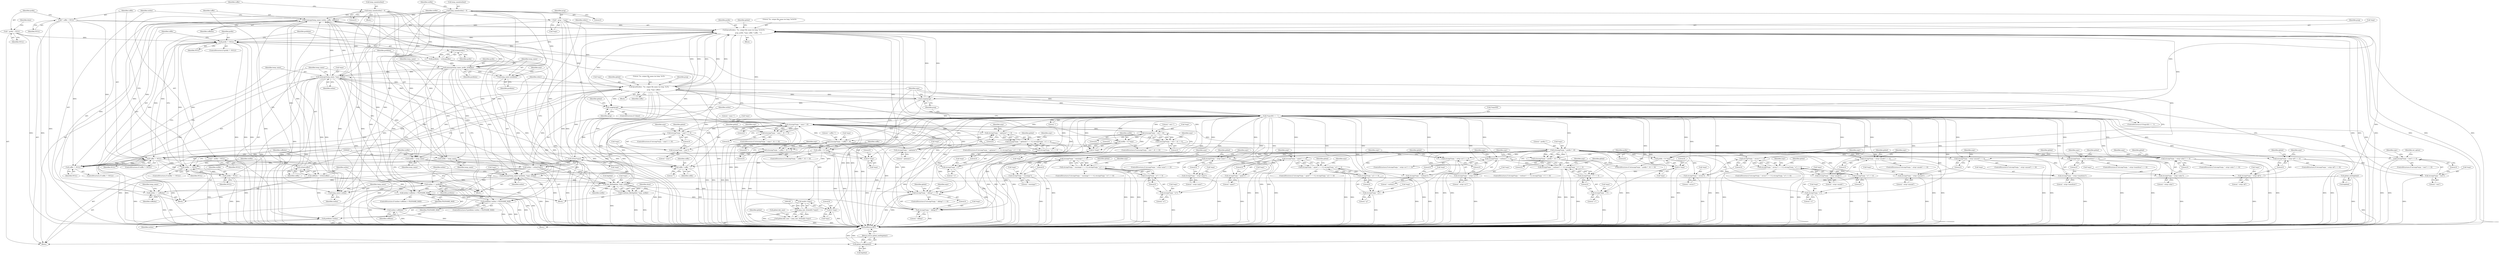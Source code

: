 digraph "0_Android_9d4853418ab2f754c2b63e091c29c5529b8b86ca_167@API" {
"1000602" [label="(Call,memcpy(temp_name+outlen, suffix, suffixlen))"];
"1000562" [label="(Call,memcpy(temp_name, *argv, outlen))"];
"1000567" [label="(Call,temp_name[outlen] = 0)"];
"1000611" [label="(Call,temp_name[outlen] = 0)"];
"1000540" [label="(Call,memcpy(temp_name, prefix, prefixlen))"];
"1000514" [label="(Call,strlen(prefix))"];
"1000507" [label="(Call,prefix != NULL)"];
"1000124" [label="(Call,*  prefix = NULL)"];
"1000286" [label="(Call,prefix = 9+*argv)"];
"1000485" [label="(Call,(*argv)[0] == '-')"];
"1000280" [label="(Call,strncmp(*argv, \"--prefix=\", 9))"];
"1000265" [label="(Call,strncmp(*argv, \"--suffix=\", 9))"];
"1000250" [label="(Call,strncmp(*argv, \"--out=\", 6))"];
"1000173" [label="(Call,strncmp(*argv, \"--max=\", 6))"];
"1000523" [label="(Call,fprintf(stderr, \"%s: output file name too long: %s%s%s\n\",\n                     prog, prefix, *argv, suffix ? suffix : \"\"))"];
"1000589" [label="(Call,fprintf(stderr, \"%s: output file name too long: %s%s\n\",\n                     prog, *argv, suffix))"];
"1000111" [label="(Call,*  prog = *argv)"];
"1000491" [label="(Call,usage(prog))"];
"1000498" [label="(Call,strlen(*argv))"];
"1000544" [label="(Call,memcpy(temp_name+prefixlen, *argv, outlen))"];
"1000496" [label="(Call,outlen = strlen(*argv))"];
"1000580" [label="(Call,strlen(suffix))"];
"1000573" [label="(Call,suffix != NULL)"];
"1000559" [label="(Call,suffix != NULL)"];
"1000120" [label="(Call,*  suffix = NULL)"];
"1000271" [label="(Call,suffix = 9+*argv)"];
"1000602" [label="(Call,memcpy(temp_name+outlen, suffix, suffixlen))"];
"1000551" [label="(Call,outlen += prefixlen)"];
"1000578" [label="(Call,suffixlen = strlen(suffix))"];
"1000621" [label="(Call,one_file(&global, *argv, outfile))"];
"1000132" [label="(Call,global_init(&global))"];
"1000616" [label="(Call,outfile = temp_name)"];
"1000502" [label="(Call,outfile == NULL)"];
"1000116" [label="(Call,*  outfile = NULL)"];
"1000629" [label="(Call,outfile = NULL)"];
"1000554" [label="(Call,outfile = temp_name)"];
"1000256" [label="(Call,outfile = 6+*argv)"];
"1000512" [label="(Call,prefixlen = strlen(prefix))"];
"1000144" [label="(Call,strcmp(*argv, \"--debug\") == 0)"];
"1000145" [label="(Call,strcmp(*argv, \"--debug\"))"];
"1000172" [label="(Call,strncmp(*argv, \"--max=\", 6) == 0)"];
"1000186" [label="(Call,atol(6+*argv))"];
"1000184" [label="(Call,(png_uint_32)atol(6+*argv))"];
"1000180" [label="(Call,global.idat_max = (png_uint_32)atol(6+*argv))"];
"1000187" [label="(Call,6+*argv)"];
"1000204" [label="(Call,strcmp(*argv, \"--max\") == 0)"];
"1000205" [label="(Call,strcmp(*argv, \"--max\"))"];
"1000230" [label="(Call,strcmp(*argv, \"--optimize\") == 0)"];
"1000229" [label="(Call,strcmp(*argv, \"--optimize\") == 0 || strcmp(*argv, \"-o\") == 0)"];
"1000231" [label="(Call,strcmp(*argv, \"--optimize\"))"];
"1000236" [label="(Call,strcmp(*argv, \"-o\") == 0)"];
"1000237" [label="(Call,strcmp(*argv, \"-o\"))"];
"1000249" [label="(Call,strncmp(*argv, \"--out=\", 6) == 0)"];
"1000517" [label="(Call,prefixlen+outlen > FILENAME_MAX)"];
"1000583" [label="(Call,outlen+suffixlen > FILENAME_MAX)"];
"1000518" [label="(Call,prefixlen+outlen)"];
"1000584" [label="(Call,outlen+suffixlen)"];
"1000530" [label="(Call,suffix ? suffix : \"\")"];
"1000635" [label="(Call,usage(prog))"];
"1000608" [label="(Call,outlen += suffixlen)"];
"1000603" [label="(Call,temp_name+outlen)"];
"1000619" [label="(Call,(void)one_file(&global, *argv, outfile))"];
"1000638" [label="(Call,global_end(&global))"];
"1000637" [label="(Return,return global_end(&global);)"];
"1000545" [label="(Call,temp_name+prefixlen)"];
"1000258" [label="(Call,6+*argv)"];
"1000264" [label="(Call,strncmp(*argv, \"--suffix=\", 9) == 0)"];
"1000273" [label="(Call,9+*argv)"];
"1000279" [label="(Call,strncmp(*argv, \"--prefix=\", 9) == 0)"];
"1000288" [label="(Call,9+*argv)"];
"1000294" [label="(Call,strcmp(*argv, \"--strip=none\") == 0)"];
"1000295" [label="(Call,strcmp(*argv, \"--strip=none\"))"];
"1000307" [label="(Call,strcmp(*argv, \"--strip=crc\") == 0)"];
"1000308" [label="(Call,strcmp(*argv, \"--strip=crc\"))"];
"1000320" [label="(Call,strcmp(*argv, \"--strip=unsafe\") == 0)"];
"1000321" [label="(Call,strcmp(*argv, \"--strip=unsafe\"))"];
"1000333" [label="(Call,strcmp(*argv, \"--strip=unused\") == 0)"];
"1000334" [label="(Call,strcmp(*argv, \"--strip=unused\"))"];
"1000346" [label="(Call,strcmp(*argv, \"--strip=transform\") == 0)"];
"1000347" [label="(Call,strcmp(*argv, \"--strip=transform\"))"];
"1000359" [label="(Call,strcmp(*argv, \"--strip=color\") == 0)"];
"1000360" [label="(Call,strcmp(*argv, \"--strip=color\"))"];
"1000372" [label="(Call,strcmp(*argv, \"--strip=all\") == 0)"];
"1000373" [label="(Call,strcmp(*argv, \"--strip=all\"))"];
"1000386" [label="(Call,strcmp(*argv, \"--errors\") == 0)"];
"1000385" [label="(Call,strcmp(*argv, \"--errors\") == 0 || strcmp(*argv, \"-e\") == 0)"];
"1000387" [label="(Call,strcmp(*argv, \"--errors\"))"];
"1000392" [label="(Call,strcmp(*argv, \"-e\") == 0)"];
"1000393" [label="(Call,strcmp(*argv, \"-e\"))"];
"1000406" [label="(Call,strcmp(*argv, \"--warnings\") == 0)"];
"1000405" [label="(Call,strcmp(*argv, \"--warnings\") == 0 || strcmp(*argv, \"-w\") == 0)"];
"1000407" [label="(Call,strcmp(*argv, \"--warnings\"))"];
"1000412" [label="(Call,strcmp(*argv, \"-w\") == 0)"];
"1000413" [label="(Call,strcmp(*argv, \"-w\"))"];
"1000426" [label="(Call,strcmp(*argv, \"--quiet\") == 0)"];
"1000425" [label="(Call,strcmp(*argv, \"--quiet\") == 0 || strcmp(*argv, \"-q\") == 0)"];
"1000427" [label="(Call,strcmp(*argv, \"--quiet\"))"];
"1000432" [label="(Call,strcmp(*argv, \"-q\") == 0)"];
"1000433" [label="(Call,strcmp(*argv, \"-q\"))"];
"1000457" [label="(Call,strcmp(*argv, \"--verbose\") == 0)"];
"1000456" [label="(Call,strcmp(*argv, \"--verbose\") == 0 || strcmp(*argv, \"-v\") == 0)"];
"1000458" [label="(Call,strcmp(*argv, \"--verbose\"))"];
"1000463" [label="(Call,strcmp(*argv, \"-v\") == 0)"];
"1000464" [label="(Call,strcmp(*argv, \"-v\"))"];
"1000475" [label="(Call,strcmp(*argv, \"--test\") == 0)"];
"1000476" [label="(Call,strcmp(*argv, \"--test\"))"];
"1000432" [label="(Call,strcmp(*argv, \"-q\") == 0)"];
"1000120" [label="(Call,*  suffix = NULL)"];
"1000433" [label="(Call,strcmp(*argv, \"-q\"))"];
"1000307" [label="(Call,strcmp(*argv, \"--strip=crc\") == 0)"];
"1000171" [label="(ControlStructure,if (strncmp(*argv, \"--max=\", 6) == 0))"];
"1000588" [label="(Block,)"];
"1000638" [label="(Call,global_end(&global))"];
"1000387" [label="(Call,strcmp(*argv, \"--errors\"))"];
"1000550" [label="(Identifier,outlen)"];
"1000254" [label="(Literal,6)"];
"1000541" [label="(Identifier,temp_name)"];
"1000272" [label="(Identifier,suffix)"];
"1000507" [label="(Call,prefix != NULL)"];
"1000377" [label="(Literal,0)"];
"1000260" [label="(Call,*argv)"];
"1000297" [label="(Identifier,argv)"];
"1000477" [label="(Call,*argv)"];
"1000267" [label="(Identifier,argv)"];
"1000636" [label="(Identifier,prog)"];
"1000354" [label="(Identifier,global)"];
"1000545" [label="(Call,temp_name+prefixlen)"];
"1000475" [label="(Call,strcmp(*argv, \"--test\") == 0)"];
"1000203" [label="(ControlStructure,if (strcmp(*argv, \"--max\") == 0))"];
"1000281" [label="(Call,*argv)"];
"1000251" [label="(Call,*argv)"];
"1000274" [label="(Literal,9)"];
"1000641" [label="(MethodReturn,RET)"];
"1000629" [label="(Call,outfile = NULL)"];
"1000478" [label="(Identifier,argv)"];
"1000589" [label="(Call,fprintf(stderr, \"%s: output file name too long: %s%s\n\",\n                     prog, *argv, suffix))"];
"1000273" [label="(Call,9+*argv)"];
"1000435" [label="(Identifier,argv)"];
"1000268" [label="(Literal,\"--suffix=\")"];
"1000306" [label="(ControlStructure,if (strcmp(*argv, \"--strip=crc\") == 0))"];
"1000525" [label="(Literal,\"%s: output file name too long: %s%s%s\n\")"];
"1000513" [label="(Identifier,prefixlen)"];
"1000552" [label="(Identifier,outlen)"];
"1000270" [label="(Literal,0)"];
"1000626" [label="(Identifier,outfile)"];
"1000284" [label="(Literal,9)"];
"1000143" [label="(ControlStructure,if (strcmp(*argv, \"--debug\") == 0))"];
"1000526" [label="(Identifier,prog)"];
"1000286" [label="(Call,prefix = 9+*argv)"];
"1000521" [label="(Identifier,FILENAME_MAX)"];
"1000496" [label="(Call,outlen = strlen(*argv))"];
"1000520" [label="(Identifier,outlen)"];
"1000637" [label="(Return,return global_end(&global);)"];
"1000376" [label="(Literal,\"--strip=all\")"];
"1000113" [label="(Call,*argv)"];
"1000386" [label="(Call,strcmp(*argv, \"--errors\") == 0)"];
"1000236" [label="(Call,strcmp(*argv, \"-o\") == 0)"];
"1000558" [label="(ControlStructure,if (suffix != NULL))"];
"1000280" [label="(Call,strncmp(*argv, \"--prefix=\", 9))"];
"1000559" [label="(Call,suffix != NULL)"];
"1000488" [label="(Identifier,argv)"];
"1000283" [label="(Literal,\"--prefix=\")"];
"1000622" [label="(Call,&global)"];
"1000460" [label="(Identifier,argv)"];
"1000126" [label="(Identifier,NULL)"];
"1000482" [label="(Identifier,set_option)"];
"1000504" [label="(Identifier,NULL)"];
"1000294" [label="(Call,strcmp(*argv, \"--strip=none\") == 0)"];
"1000229" [label="(Call,strcmp(*argv, \"--optimize\") == 0 || strcmp(*argv, \"-o\") == 0)"];
"1000373" [label="(Call,strcmp(*argv, \"--strip=all\"))"];
"1000177" [label="(Literal,6)"];
"1000607" [label="(Identifier,suffixlen)"];
"1000231" [label="(Call,strcmp(*argv, \"--optimize\"))"];
"1000617" [label="(Identifier,outfile)"];
"1000417" [label="(Literal,0)"];
"1000429" [label="(Identifier,argv)"];
"1000363" [label="(Literal,\"--strip=color\")"];
"1000562" [label="(Call,memcpy(temp_name, *argv, outlen))"];
"1000278" [label="(ControlStructure,if (strncmp(*argv, \"--prefix=\", 9) == 0))"];
"1000148" [label="(Literal,\"--debug\")"];
"1000586" [label="(Identifier,suffixlen)"];
"1000598" [label="(Identifier,global)"];
"1000549" [label="(Identifier,argv)"];
"1000524" [label="(Identifier,stderr)"];
"1000256" [label="(Call,outfile = 6+*argv)"];
"1000285" [label="(Literal,0)"];
"1000404" [label="(ControlStructure,if (strcmp(*argv, \"--warnings\") == 0 || strcmp(*argv, \"-w\") == 0))"];
"1000591" [label="(Literal,\"%s: output file name too long: %s%s\n\")"];
"1000208" [label="(Literal,\"--max\")"];
"1000232" [label="(Call,*argv)"];
"1000118" [label="(Identifier,NULL)"];
"1000393" [label="(Call,strcmp(*argv, \"-e\"))"];
"1000374" [label="(Call,*argv)"];
"1000282" [label="(Identifier,argv)"];
"1000410" [label="(Literal,\"--warnings\")"];
"1000571" [label="(Literal,0)"];
"1000358" [label="(ControlStructure,if (strcmp(*argv, \"--strip=color\") == 0))"];
"1000463" [label="(Call,strcmp(*argv, \"-v\") == 0)"];
"1000547" [label="(Identifier,prefixlen)"];
"1000468" [label="(Literal,0)"];
"1000345" [label="(ControlStructure,if (strcmp(*argv, \"--strip=transform\") == 0))"];
"1000319" [label="(ControlStructure,if (strcmp(*argv, \"--strip=unsafe\") == 0))"];
"1000585" [label="(Identifier,outlen)"];
"1000615" [label="(Literal,0)"];
"1000230" [label="(Call,strcmp(*argv, \"--optimize\") == 0)"];
"1000108" [label="(Block,)"];
"1000569" [label="(Identifier,temp_name)"];
"1000605" [label="(Identifier,outlen)"];
"1000621" [label="(Call,one_file(&global, *argv, outfile))"];
"1000295" [label="(Call,strcmp(*argv, \"--strip=none\"))"];
"1000324" [label="(Literal,\"--strip=unsafe\")"];
"1000400" [label="(Identifier,global)"];
"1000233" [label="(Identifier,argv)"];
"1000302" [label="(Identifier,global)"];
"1000551" [label="(Call,outlen += prefixlen)"];
"1000296" [label="(Call,*argv)"];
"1000566" [label="(Identifier,outlen)"];
"1000431" [label="(Literal,0)"];
"1000255" [label="(Literal,0)"];
"1000335" [label="(Call,*argv)"];
"1000531" [label="(Identifier,suffix)"];
"1000336" [label="(Identifier,argv)"];
"1000461" [label="(Literal,\"--verbose\")"];
"1000523" [label="(Call,fprintf(stderr, \"%s: output file name too long: %s%s%s\n\",\n                     prog, prefix, *argv, suffix ? suffix : \"\"))"];
"1000608" [label="(Call,outlen += suffixlen)"];
"1000499" [label="(Call,*argv)"];
"1000561" [label="(Identifier,NULL)"];
"1000187" [label="(Call,6+*argv)"];
"1000486" [label="(Call,(*argv)[0])"];
"1000348" [label="(Call,*argv)"];
"1000244" [label="(Identifier,global)"];
"1000117" [label="(Identifier,outfile)"];
"1000174" [label="(Call,*argv)"];
"1000204" [label="(Call,strcmp(*argv, \"--max\") == 0)"];
"1000234" [label="(Literal,\"--optimize\")"];
"1000124" [label="(Call,*  prefix = NULL)"];
"1000176" [label="(Literal,\"--max=\")"];
"1000146" [label="(Call,*argv)"];
"1000516" [label="(ControlStructure,if (prefixlen+outlen > FILENAME_MAX))"];
"1000375" [label="(Identifier,argv)"];
"1000323" [label="(Identifier,argv)"];
"1000414" [label="(Call,*argv)"];
"1000555" [label="(Identifier,outfile)"];
"1000609" [label="(Identifier,outlen)"];
"1000474" [label="(ControlStructure,if (strcmp(*argv, \"--test\") == 0))"];
"1000485" [label="(Call,(*argv)[0] == '-')"];
"1000360" [label="(Call,strcmp(*argv, \"--strip=color\"))"];
"1000416" [label="(Literal,\"-w\")"];
"1000613" [label="(Identifier,temp_name)"];
"1000173" [label="(Call,strncmp(*argv, \"--max=\", 6))"];
"1000437" [label="(Literal,0)"];
"1000299" [label="(Literal,0)"];
"1000240" [label="(Literal,\"-o\")"];
"1000515" [label="(Identifier,prefix)"];
"1000235" [label="(Literal,0)"];
"1000502" [label="(Call,outfile == NULL)"];
"1000425" [label="(Call,strcmp(*argv, \"--quiet\") == 0 || strcmp(*argv, \"-q\") == 0)"];
"1000347" [label="(Call,strcmp(*argv, \"--strip=transform\"))"];
"1000476" [label="(Call,strcmp(*argv, \"--test\"))"];
"1000458" [label="(Call,strcmp(*argv, \"--verbose\"))"];
"1000389" [label="(Identifier,argv)"];
"1000430" [label="(Literal,\"--quiet\")"];
"1000572" [label="(ControlStructure,if (suffix != NULL))"];
"1000364" [label="(Literal,0)"];
"1000492" [label="(Identifier,prog)"];
"1000510" [label="(Block,)"];
"1000512" [label="(Call,prefixlen = strlen(prefix))"];
"1000182" [label="(Identifier,global)"];
"1000480" [label="(Literal,0)"];
"1000533" [label="(Literal,\"\")"];
"1000497" [label="(Identifier,outlen)"];
"1000619" [label="(Call,(void)one_file(&global, *argv, outfile))"];
"1000457" [label="(Call,strcmp(*argv, \"--verbose\") == 0)"];
"1000632" [label="(ControlStructure,if (!done))"];
"1000279" [label="(Call,strncmp(*argv, \"--prefix=\", 9) == 0)"];
"1000298" [label="(Literal,\"--strip=none\")"];
"1000612" [label="(Call,temp_name[outlen])"];
"1000604" [label="(Identifier,temp_name)"];
"1000459" [label="(Call,*argv)"];
"1000530" [label="(Call,suffix ? suffix : \"\")"];
"1000205" [label="(Call,strcmp(*argv, \"--max\"))"];
"1000207" [label="(Identifier,argv)"];
"1000238" [label="(Call,*argv)"];
"1000308" [label="(Call,strcmp(*argv, \"--strip=crc\"))"];
"1000149" [label="(Literal,0)"];
"1000467" [label="(Literal,\"-v\")"];
"1000253" [label="(Literal,\"--out=\")"];
"1000574" [label="(Identifier,suffix)"];
"1000180" [label="(Call,global.idat_max = (png_uint_32)atol(6+*argv))"];
"1000506" [label="(ControlStructure,if (prefix != NULL))"];
"1000125" [label="(Identifier,prefix)"];
"1000395" [label="(Identifier,argv)"];
"1000133" [label="(Call,&global)"];
"1000333" [label="(Call,strcmp(*argv, \"--strip=unused\") == 0)"];
"1000351" [label="(Literal,0)"];
"1000184" [label="(Call,(png_uint_32)atol(6+*argv))"];
"1000532" [label="(Identifier,suffix)"];
"1000406" [label="(Call,strcmp(*argv, \"--warnings\") == 0)"];
"1000194" [label="(Identifier,global)"];
"1000415" [label="(Identifier,argv)"];
"1000624" [label="(Call,*argv)"];
"1000528" [label="(Call,*argv)"];
"1000186" [label="(Call,atol(6+*argv))"];
"1000188" [label="(Literal,6)"];
"1000611" [label="(Call,temp_name[outlen] = 0)"];
"1000328" [label="(Identifier,global)"];
"1000138" [label="(Identifier,argc)"];
"1000517" [label="(Call,prefixlen+outlen > FILENAME_MAX)"];
"1000405" [label="(Call,strcmp(*argv, \"--warnings\") == 0 || strcmp(*argv, \"-w\") == 0)"];
"1000527" [label="(Identifier,prefix)"];
"1000321" [label="(Call,strcmp(*argv, \"--strip=unsafe\"))"];
"1000172" [label="(Call,strncmp(*argv, \"--max=\", 6) == 0)"];
"1000603" [label="(Call,temp_name+outlen)"];
"1000409" [label="(Identifier,argv)"];
"1000573" [label="(Call,suffix != NULL)"];
"1000413" [label="(Call,strcmp(*argv, \"-w\"))"];
"1000181" [label="(Call,global.idat_max)"];
"1000635" [label="(Call,usage(prog))"];
"1000248" [label="(ControlStructure,if (strncmp(*argv, \"--out=\", 6) == 0))"];
"1000592" [label="(Identifier,prog)"];
"1000362" [label="(Identifier,argv)"];
"1000122" [label="(Identifier,NULL)"];
"1000380" [label="(Identifier,global)"];
"1000548" [label="(Call,*argv)"];
"1000228" [label="(ControlStructure,if (strcmp(*argv, \"--optimize\") == 0 || strcmp(*argv, \"-o\") == 0))"];
"1000367" [label="(Identifier,global)"];
"1000371" [label="(ControlStructure,if (strcmp(*argv, \"--strip=all\") == 0))"];
"1000581" [label="(Identifier,suffix)"];
"1000384" [label="(ControlStructure,if (strcmp(*argv, \"--errors\") == 0 || strcmp(*argv, \"-e\") == 0))"];
"1000628" [label="(Identifier,done)"];
"1000428" [label="(Call,*argv)"];
"1000259" [label="(Literal,6)"];
"1000322" [label="(Call,*argv)"];
"1000315" [label="(Identifier,global)"];
"1000385" [label="(Call,strcmp(*argv, \"--errors\") == 0 || strcmp(*argv, \"-e\") == 0)"];
"1000505" [label="(Block,)"];
"1000290" [label="(Call,*argv)"];
"1000436" [label="(Literal,\"-q\")"];
"1000554" [label="(Call,outfile = temp_name)"];
"1000580" [label="(Call,strlen(suffix))"];
"1000265" [label="(Call,strncmp(*argv, \"--suffix=\", 9))"];
"1000252" [label="(Identifier,argv)"];
"1000394" [label="(Call,*argv)"];
"1000466" [label="(Identifier,argv)"];
"1000509" [label="(Identifier,NULL)"];
"1000542" [label="(Identifier,prefix)"];
"1000412" [label="(Call,strcmp(*argv, \"-w\") == 0)"];
"1000332" [label="(ControlStructure,if (strcmp(*argv, \"--strip=unused\") == 0))"];
"1000112" [label="(Identifier,prog)"];
"1000595" [label="(Identifier,suffix)"];
"1000257" [label="(Identifier,outfile)"];
"1000424" [label="(ControlStructure,if (strcmp(*argv, \"--quiet\") == 0 || strcmp(*argv, \"-q\") == 0))"];
"1000553" [label="(Identifier,prefixlen)"];
"1000579" [label="(Identifier,suffixlen)"];
"1000391" [label="(Literal,0)"];
"1000249" [label="(Call,strncmp(*argv, \"--out=\", 6) == 0)"];
"1000397" [label="(Literal,0)"];
"1000540" [label="(Call,memcpy(temp_name, prefix, prefixlen))"];
"1000179" [label="(Block,)"];
"1000111" [label="(Call,*  prog = *argv)"];
"1000206" [label="(Call,*argv)"];
"1000325" [label="(Literal,0)"];
"1000456" [label="(Call,strcmp(*argv, \"--verbose\") == 0 || strcmp(*argv, \"-v\") == 0)"];
"1000312" [label="(Literal,0)"];
"1000250" [label="(Call,strncmp(*argv, \"--out=\", 6))"];
"1000121" [label="(Identifier,suffix)"];
"1000602" [label="(Call,memcpy(temp_name+outlen, suffix, suffixlen))"];
"1000462" [label="(Literal,0)"];
"1000519" [label="(Identifier,prefixlen)"];
"1000576" [label="(Block,)"];
"1000441" [label="(Identifier,global)"];
"1000264" [label="(Call,strncmp(*argv, \"--suffix=\", 9) == 0)"];
"1000407" [label="(Call,strcmp(*argv, \"--warnings\"))"];
"1000310" [label="(Identifier,argv)"];
"1000503" [label="(Identifier,outfile)"];
"1000484" [label="(ControlStructure,if ((*argv)[0] == '-'))"];
"1000116" [label="(Call,*  outfile = NULL)"];
"1000263" [label="(ControlStructure,if (strncmp(*argv, \"--suffix=\", 9) == 0))"];
"1000426" [label="(Call,strcmp(*argv, \"--quiet\") == 0)"];
"1000630" [label="(Identifier,outfile)"];
"1000501" [label="(ControlStructure,if (outfile == NULL))"];
"1000420" [label="(Identifier,global)"];
"1000490" [label="(Literal,'-')"];
"1000491" [label="(Call,usage(prog))"];
"1000129" [label="(Identifier,done)"];
"1000287" [label="(Identifier,prefix)"];
"1000606" [label="(Identifier,suffix)"];
"1000518" [label="(Call,prefixlen+outlen)"];
"1000640" [label="(Identifier,global)"];
"1000564" [label="(Call,*argv)"];
"1000269" [label="(Literal,9)"];
"1000479" [label="(Literal,\"--test\")"];
"1000390" [label="(Literal,\"--errors\")"];
"1000590" [label="(Identifier,stderr)"];
"1000341" [label="(Identifier,global)"];
"1000338" [label="(Literal,0)"];
"1000346" [label="(Call,strcmp(*argv, \"--strip=transform\") == 0)"];
"1000584" [label="(Call,outlen+suffixlen)"];
"1000568" [label="(Call,temp_name[outlen])"];
"1000434" [label="(Call,*argv)"];
"1000471" [label="(Identifier,global)"];
"1000556" [label="(Identifier,temp_name)"];
"1000427" [label="(Call,strcmp(*argv, \"--quiet\"))"];
"1000320" [label="(Call,strcmp(*argv, \"--strip=unsafe\") == 0)"];
"1000508" [label="(Identifier,prefix)"];
"1000361" [label="(Call,*argv)"];
"1000288" [label="(Call,9+*argv)"];
"1000372" [label="(Call,strcmp(*argv, \"--strip=all\") == 0)"];
"1000258" [label="(Call,6+*argv)"];
"1000536" [label="(Identifier,global)"];
"1000213" [label="(Identifier,global)"];
"1000349" [label="(Identifier,argv)"];
"1000241" [label="(Literal,0)"];
"1000543" [label="(Identifier,prefixlen)"];
"1000563" [label="(Identifier,temp_name)"];
"1000175" [label="(Identifier,argv)"];
"1000408" [label="(Call,*argv)"];
"1000178" [label="(Literal,0)"];
"1000311" [label="(Literal,\"--strip=crc\")"];
"1000266" [label="(Call,*argv)"];
"1000578" [label="(Call,suffixlen = strlen(suffix))"];
"1000275" [label="(Call,*argv)"];
"1000544" [label="(Call,memcpy(temp_name+prefixlen, *argv, outlen))"];
"1000464" [label="(Call,strcmp(*argv, \"-v\"))"];
"1000610" [label="(Identifier,suffixlen)"];
"1000337" [label="(Literal,\"--strip=unused\")"];
"1000546" [label="(Identifier,temp_name)"];
"1000359" [label="(Call,strcmp(*argv, \"--strip=color\") == 0)"];
"1000522" [label="(Block,)"];
"1000498" [label="(Call,strlen(*argv))"];
"1000639" [label="(Call,&global)"];
"1000514" [label="(Call,strlen(prefix))"];
"1000334" [label="(Call,strcmp(*argv, \"--strip=unused\"))"];
"1000309" [label="(Call,*argv)"];
"1000144" [label="(Call,strcmp(*argv, \"--debug\") == 0)"];
"1000587" [label="(Identifier,FILENAME_MAX)"];
"1000289" [label="(Literal,9)"];
"1000153" [label="(Identifier,global)"];
"1000132" [label="(Call,global_init(&global))"];
"1000583" [label="(Call,outlen+suffixlen > FILENAME_MAX)"];
"1000271" [label="(Call,suffix = 9+*argv)"];
"1000593" [label="(Call,*argv)"];
"1000237" [label="(Call,strcmp(*argv, \"-o\"))"];
"1000209" [label="(Literal,0)"];
"1000455" [label="(ControlStructure,if (strcmp(*argv, \"--verbose\") == 0 || strcmp(*argv, \"-v\") == 0))"];
"1000145" [label="(Call,strcmp(*argv, \"--debug\"))"];
"1000631" [label="(Identifier,NULL)"];
"1000465" [label="(Call,*argv)"];
"1000618" [label="(Identifier,temp_name)"];
"1000616" [label="(Call,outfile = temp_name)"];
"1000494" [label="(Block,)"];
"1000567" [label="(Call,temp_name[outlen] = 0)"];
"1000189" [label="(Call,*argv)"];
"1000396" [label="(Literal,\"-e\")"];
"1000392" [label="(Call,strcmp(*argv, \"-e\") == 0)"];
"1000388" [label="(Call,*argv)"];
"1000575" [label="(Identifier,NULL)"];
"1000350" [label="(Literal,\"--strip=transform\")"];
"1000560" [label="(Identifier,suffix)"];
"1000293" [label="(ControlStructure,if (strcmp(*argv, \"--strip=none\") == 0))"];
"1000239" [label="(Identifier,argv)"];
"1000582" [label="(ControlStructure,if (outlen+suffixlen > FILENAME_MAX))"];
"1000411" [label="(Literal,0)"];
"1000602" -> "1000576"  [label="AST: "];
"1000602" -> "1000607"  [label="CFG: "];
"1000603" -> "1000602"  [label="AST: "];
"1000606" -> "1000602"  [label="AST: "];
"1000607" -> "1000602"  [label="AST: "];
"1000609" -> "1000602"  [label="CFG: "];
"1000602" -> "1000641"  [label="DDG: "];
"1000602" -> "1000641"  [label="DDG: "];
"1000602" -> "1000641"  [label="DDG: "];
"1000602" -> "1000523"  [label="DDG: "];
"1000602" -> "1000530"  [label="DDG: "];
"1000602" -> "1000559"  [label="DDG: "];
"1000602" -> "1000573"  [label="DDG: "];
"1000562" -> "1000602"  [label="DDG: "];
"1000562" -> "1000602"  [label="DDG: "];
"1000567" -> "1000602"  [label="DDG: "];
"1000611" -> "1000602"  [label="DDG: "];
"1000540" -> "1000602"  [label="DDG: "];
"1000496" -> "1000602"  [label="DDG: "];
"1000551" -> "1000602"  [label="DDG: "];
"1000580" -> "1000602"  [label="DDG: "];
"1000578" -> "1000602"  [label="DDG: "];
"1000602" -> "1000608"  [label="DDG: "];
"1000562" -> "1000558"  [label="AST: "];
"1000562" -> "1000566"  [label="CFG: "];
"1000563" -> "1000562"  [label="AST: "];
"1000564" -> "1000562"  [label="AST: "];
"1000566" -> "1000562"  [label="AST: "];
"1000569" -> "1000562"  [label="CFG: "];
"1000562" -> "1000641"  [label="DDG: "];
"1000562" -> "1000641"  [label="DDG: "];
"1000562" -> "1000641"  [label="DDG: "];
"1000562" -> "1000540"  [label="DDG: "];
"1000567" -> "1000562"  [label="DDG: "];
"1000611" -> "1000562"  [label="DDG: "];
"1000540" -> "1000562"  [label="DDG: "];
"1000485" -> "1000562"  [label="DDG: "];
"1000498" -> "1000562"  [label="DDG: "];
"1000496" -> "1000562"  [label="DDG: "];
"1000562" -> "1000583"  [label="DDG: "];
"1000562" -> "1000584"  [label="DDG: "];
"1000562" -> "1000589"  [label="DDG: "];
"1000562" -> "1000603"  [label="DDG: "];
"1000562" -> "1000603"  [label="DDG: "];
"1000562" -> "1000608"  [label="DDG: "];
"1000562" -> "1000616"  [label="DDG: "];
"1000562" -> "1000621"  [label="DDG: "];
"1000567" -> "1000505"  [label="AST: "];
"1000567" -> "1000571"  [label="CFG: "];
"1000568" -> "1000567"  [label="AST: "];
"1000571" -> "1000567"  [label="AST: "];
"1000574" -> "1000567"  [label="CFG: "];
"1000567" -> "1000641"  [label="DDG: "];
"1000567" -> "1000540"  [label="DDG: "];
"1000567" -> "1000544"  [label="DDG: "];
"1000567" -> "1000545"  [label="DDG: "];
"1000567" -> "1000554"  [label="DDG: "];
"1000567" -> "1000603"  [label="DDG: "];
"1000567" -> "1000616"  [label="DDG: "];
"1000611" -> "1000576"  [label="AST: "];
"1000611" -> "1000615"  [label="CFG: "];
"1000612" -> "1000611"  [label="AST: "];
"1000615" -> "1000611"  [label="AST: "];
"1000617" -> "1000611"  [label="CFG: "];
"1000611" -> "1000641"  [label="DDG: "];
"1000611" -> "1000540"  [label="DDG: "];
"1000611" -> "1000544"  [label="DDG: "];
"1000611" -> "1000545"  [label="DDG: "];
"1000611" -> "1000554"  [label="DDG: "];
"1000611" -> "1000603"  [label="DDG: "];
"1000611" -> "1000616"  [label="DDG: "];
"1000540" -> "1000510"  [label="AST: "];
"1000540" -> "1000543"  [label="CFG: "];
"1000541" -> "1000540"  [label="AST: "];
"1000542" -> "1000540"  [label="AST: "];
"1000543" -> "1000540"  [label="AST: "];
"1000546" -> "1000540"  [label="CFG: "];
"1000540" -> "1000641"  [label="DDG: "];
"1000540" -> "1000641"  [label="DDG: "];
"1000540" -> "1000507"  [label="DDG: "];
"1000514" -> "1000540"  [label="DDG: "];
"1000512" -> "1000540"  [label="DDG: "];
"1000540" -> "1000544"  [label="DDG: "];
"1000540" -> "1000544"  [label="DDG: "];
"1000540" -> "1000545"  [label="DDG: "];
"1000540" -> "1000545"  [label="DDG: "];
"1000540" -> "1000551"  [label="DDG: "];
"1000540" -> "1000554"  [label="DDG: "];
"1000540" -> "1000603"  [label="DDG: "];
"1000540" -> "1000616"  [label="DDG: "];
"1000514" -> "1000512"  [label="AST: "];
"1000514" -> "1000515"  [label="CFG: "];
"1000515" -> "1000514"  [label="AST: "];
"1000512" -> "1000514"  [label="CFG: "];
"1000514" -> "1000512"  [label="DDG: "];
"1000507" -> "1000514"  [label="DDG: "];
"1000514" -> "1000523"  [label="DDG: "];
"1000507" -> "1000506"  [label="AST: "];
"1000507" -> "1000509"  [label="CFG: "];
"1000508" -> "1000507"  [label="AST: "];
"1000509" -> "1000507"  [label="AST: "];
"1000513" -> "1000507"  [label="CFG: "];
"1000560" -> "1000507"  [label="CFG: "];
"1000507" -> "1000641"  [label="DDG: "];
"1000507" -> "1000641"  [label="DDG: "];
"1000507" -> "1000641"  [label="DDG: "];
"1000507" -> "1000502"  [label="DDG: "];
"1000124" -> "1000507"  [label="DDG: "];
"1000286" -> "1000507"  [label="DDG: "];
"1000523" -> "1000507"  [label="DDG: "];
"1000502" -> "1000507"  [label="DDG: "];
"1000507" -> "1000559"  [label="DDG: "];
"1000507" -> "1000573"  [label="DDG: "];
"1000124" -> "1000108"  [label="AST: "];
"1000124" -> "1000126"  [label="CFG: "];
"1000125" -> "1000124"  [label="AST: "];
"1000126" -> "1000124"  [label="AST: "];
"1000129" -> "1000124"  [label="CFG: "];
"1000124" -> "1000641"  [label="DDG: "];
"1000124" -> "1000641"  [label="DDG: "];
"1000286" -> "1000278"  [label="AST: "];
"1000286" -> "1000288"  [label="CFG: "];
"1000287" -> "1000286"  [label="AST: "];
"1000288" -> "1000286"  [label="AST: "];
"1000138" -> "1000286"  [label="CFG: "];
"1000286" -> "1000641"  [label="DDG: "];
"1000286" -> "1000641"  [label="DDG: "];
"1000485" -> "1000286"  [label="DDG: "];
"1000280" -> "1000286"  [label="DDG: "];
"1000485" -> "1000484"  [label="AST: "];
"1000485" -> "1000490"  [label="CFG: "];
"1000486" -> "1000485"  [label="AST: "];
"1000490" -> "1000485"  [label="AST: "];
"1000492" -> "1000485"  [label="CFG: "];
"1000497" -> "1000485"  [label="CFG: "];
"1000485" -> "1000641"  [label="DDG: "];
"1000485" -> "1000641"  [label="DDG: "];
"1000485" -> "1000144"  [label="DDG: "];
"1000485" -> "1000145"  [label="DDG: "];
"1000485" -> "1000173"  [label="DDG: "];
"1000485" -> "1000186"  [label="DDG: "];
"1000485" -> "1000187"  [label="DDG: "];
"1000485" -> "1000204"  [label="DDG: "];
"1000485" -> "1000205"  [label="DDG: "];
"1000485" -> "1000230"  [label="DDG: "];
"1000485" -> "1000231"  [label="DDG: "];
"1000485" -> "1000236"  [label="DDG: "];
"1000485" -> "1000237"  [label="DDG: "];
"1000485" -> "1000250"  [label="DDG: "];
"1000485" -> "1000256"  [label="DDG: "];
"1000485" -> "1000258"  [label="DDG: "];
"1000485" -> "1000265"  [label="DDG: "];
"1000485" -> "1000271"  [label="DDG: "];
"1000485" -> "1000273"  [label="DDG: "];
"1000485" -> "1000280"  [label="DDG: "];
"1000485" -> "1000288"  [label="DDG: "];
"1000485" -> "1000294"  [label="DDG: "];
"1000485" -> "1000295"  [label="DDG: "];
"1000485" -> "1000307"  [label="DDG: "];
"1000485" -> "1000308"  [label="DDG: "];
"1000485" -> "1000320"  [label="DDG: "];
"1000485" -> "1000321"  [label="DDG: "];
"1000485" -> "1000333"  [label="DDG: "];
"1000485" -> "1000334"  [label="DDG: "];
"1000485" -> "1000346"  [label="DDG: "];
"1000485" -> "1000347"  [label="DDG: "];
"1000485" -> "1000359"  [label="DDG: "];
"1000485" -> "1000360"  [label="DDG: "];
"1000485" -> "1000372"  [label="DDG: "];
"1000485" -> "1000373"  [label="DDG: "];
"1000485" -> "1000386"  [label="DDG: "];
"1000485" -> "1000387"  [label="DDG: "];
"1000485" -> "1000392"  [label="DDG: "];
"1000485" -> "1000393"  [label="DDG: "];
"1000485" -> "1000406"  [label="DDG: "];
"1000485" -> "1000407"  [label="DDG: "];
"1000485" -> "1000412"  [label="DDG: "];
"1000485" -> "1000413"  [label="DDG: "];
"1000485" -> "1000426"  [label="DDG: "];
"1000485" -> "1000427"  [label="DDG: "];
"1000485" -> "1000432"  [label="DDG: "];
"1000485" -> "1000433"  [label="DDG: "];
"1000485" -> "1000457"  [label="DDG: "];
"1000485" -> "1000458"  [label="DDG: "];
"1000485" -> "1000463"  [label="DDG: "];
"1000485" -> "1000464"  [label="DDG: "];
"1000485" -> "1000475"  [label="DDG: "];
"1000485" -> "1000476"  [label="DDG: "];
"1000485" -> "1000498"  [label="DDG: "];
"1000485" -> "1000523"  [label="DDG: "];
"1000485" -> "1000544"  [label="DDG: "];
"1000485" -> "1000589"  [label="DDG: "];
"1000485" -> "1000621"  [label="DDG: "];
"1000280" -> "1000279"  [label="AST: "];
"1000280" -> "1000284"  [label="CFG: "];
"1000281" -> "1000280"  [label="AST: "];
"1000283" -> "1000280"  [label="AST: "];
"1000284" -> "1000280"  [label="AST: "];
"1000285" -> "1000280"  [label="CFG: "];
"1000280" -> "1000144"  [label="DDG: "];
"1000280" -> "1000145"  [label="DDG: "];
"1000280" -> "1000173"  [label="DDG: "];
"1000280" -> "1000279"  [label="DDG: "];
"1000280" -> "1000279"  [label="DDG: "];
"1000280" -> "1000279"  [label="DDG: "];
"1000265" -> "1000280"  [label="DDG: "];
"1000280" -> "1000288"  [label="DDG: "];
"1000280" -> "1000294"  [label="DDG: "];
"1000280" -> "1000295"  [label="DDG: "];
"1000280" -> "1000307"  [label="DDG: "];
"1000280" -> "1000308"  [label="DDG: "];
"1000280" -> "1000320"  [label="DDG: "];
"1000280" -> "1000321"  [label="DDG: "];
"1000280" -> "1000333"  [label="DDG: "];
"1000280" -> "1000334"  [label="DDG: "];
"1000280" -> "1000346"  [label="DDG: "];
"1000280" -> "1000347"  [label="DDG: "];
"1000280" -> "1000359"  [label="DDG: "];
"1000280" -> "1000360"  [label="DDG: "];
"1000280" -> "1000372"  [label="DDG: "];
"1000280" -> "1000373"  [label="DDG: "];
"1000280" -> "1000386"  [label="DDG: "];
"1000280" -> "1000387"  [label="DDG: "];
"1000280" -> "1000392"  [label="DDG: "];
"1000280" -> "1000393"  [label="DDG: "];
"1000280" -> "1000406"  [label="DDG: "];
"1000280" -> "1000407"  [label="DDG: "];
"1000280" -> "1000412"  [label="DDG: "];
"1000280" -> "1000413"  [label="DDG: "];
"1000280" -> "1000426"  [label="DDG: "];
"1000280" -> "1000427"  [label="DDG: "];
"1000280" -> "1000432"  [label="DDG: "];
"1000280" -> "1000433"  [label="DDG: "];
"1000280" -> "1000457"  [label="DDG: "];
"1000280" -> "1000458"  [label="DDG: "];
"1000280" -> "1000463"  [label="DDG: "];
"1000280" -> "1000464"  [label="DDG: "];
"1000280" -> "1000475"  [label="DDG: "];
"1000280" -> "1000476"  [label="DDG: "];
"1000280" -> "1000498"  [label="DDG: "];
"1000265" -> "1000264"  [label="AST: "];
"1000265" -> "1000269"  [label="CFG: "];
"1000266" -> "1000265"  [label="AST: "];
"1000268" -> "1000265"  [label="AST: "];
"1000269" -> "1000265"  [label="AST: "];
"1000270" -> "1000265"  [label="CFG: "];
"1000265" -> "1000144"  [label="DDG: "];
"1000265" -> "1000145"  [label="DDG: "];
"1000265" -> "1000173"  [label="DDG: "];
"1000265" -> "1000264"  [label="DDG: "];
"1000265" -> "1000264"  [label="DDG: "];
"1000265" -> "1000264"  [label="DDG: "];
"1000250" -> "1000265"  [label="DDG: "];
"1000265" -> "1000271"  [label="DDG: "];
"1000265" -> "1000273"  [label="DDG: "];
"1000250" -> "1000249"  [label="AST: "];
"1000250" -> "1000254"  [label="CFG: "];
"1000251" -> "1000250"  [label="AST: "];
"1000253" -> "1000250"  [label="AST: "];
"1000254" -> "1000250"  [label="AST: "];
"1000255" -> "1000250"  [label="CFG: "];
"1000250" -> "1000144"  [label="DDG: "];
"1000250" -> "1000145"  [label="DDG: "];
"1000250" -> "1000173"  [label="DDG: "];
"1000250" -> "1000249"  [label="DDG: "];
"1000250" -> "1000249"  [label="DDG: "];
"1000250" -> "1000249"  [label="DDG: "];
"1000173" -> "1000250"  [label="DDG: "];
"1000250" -> "1000256"  [label="DDG: "];
"1000250" -> "1000258"  [label="DDG: "];
"1000173" -> "1000172"  [label="AST: "];
"1000173" -> "1000177"  [label="CFG: "];
"1000174" -> "1000173"  [label="AST: "];
"1000176" -> "1000173"  [label="AST: "];
"1000177" -> "1000173"  [label="AST: "];
"1000178" -> "1000173"  [label="CFG: "];
"1000173" -> "1000144"  [label="DDG: "];
"1000173" -> "1000145"  [label="DDG: "];
"1000173" -> "1000172"  [label="DDG: "];
"1000173" -> "1000172"  [label="DDG: "];
"1000173" -> "1000172"  [label="DDG: "];
"1000523" -> "1000173"  [label="DDG: "];
"1000621" -> "1000173"  [label="DDG: "];
"1000589" -> "1000173"  [label="DDG: "];
"1000173" -> "1000186"  [label="DDG: "];
"1000173" -> "1000187"  [label="DDG: "];
"1000173" -> "1000204"  [label="DDG: "];
"1000173" -> "1000205"  [label="DDG: "];
"1000173" -> "1000230"  [label="DDG: "];
"1000173" -> "1000231"  [label="DDG: "];
"1000173" -> "1000236"  [label="DDG: "];
"1000173" -> "1000237"  [label="DDG: "];
"1000523" -> "1000522"  [label="AST: "];
"1000523" -> "1000530"  [label="CFG: "];
"1000524" -> "1000523"  [label="AST: "];
"1000525" -> "1000523"  [label="AST: "];
"1000526" -> "1000523"  [label="AST: "];
"1000527" -> "1000523"  [label="AST: "];
"1000528" -> "1000523"  [label="AST: "];
"1000530" -> "1000523"  [label="AST: "];
"1000536" -> "1000523"  [label="CFG: "];
"1000523" -> "1000641"  [label="DDG: "];
"1000523" -> "1000641"  [label="DDG: "];
"1000523" -> "1000641"  [label="DDG: "];
"1000523" -> "1000641"  [label="DDG: "];
"1000523" -> "1000641"  [label="DDG: "];
"1000523" -> "1000641"  [label="DDG: "];
"1000523" -> "1000144"  [label="DDG: "];
"1000523" -> "1000145"  [label="DDG: "];
"1000523" -> "1000491"  [label="DDG: "];
"1000589" -> "1000523"  [label="DDG: "];
"1000589" -> "1000523"  [label="DDG: "];
"1000589" -> "1000523"  [label="DDG: "];
"1000111" -> "1000523"  [label="DDG: "];
"1000491" -> "1000523"  [label="DDG: "];
"1000498" -> "1000523"  [label="DDG: "];
"1000120" -> "1000523"  [label="DDG: "];
"1000573" -> "1000523"  [label="DDG: "];
"1000271" -> "1000523"  [label="DDG: "];
"1000523" -> "1000589"  [label="DDG: "];
"1000523" -> "1000589"  [label="DDG: "];
"1000523" -> "1000635"  [label="DDG: "];
"1000589" -> "1000588"  [label="AST: "];
"1000589" -> "1000595"  [label="CFG: "];
"1000590" -> "1000589"  [label="AST: "];
"1000591" -> "1000589"  [label="AST: "];
"1000592" -> "1000589"  [label="AST: "];
"1000593" -> "1000589"  [label="AST: "];
"1000595" -> "1000589"  [label="AST: "];
"1000598" -> "1000589"  [label="CFG: "];
"1000589" -> "1000641"  [label="DDG: "];
"1000589" -> "1000641"  [label="DDG: "];
"1000589" -> "1000641"  [label="DDG: "];
"1000589" -> "1000641"  [label="DDG: "];
"1000589" -> "1000641"  [label="DDG: "];
"1000589" -> "1000144"  [label="DDG: "];
"1000589" -> "1000145"  [label="DDG: "];
"1000589" -> "1000491"  [label="DDG: "];
"1000589" -> "1000530"  [label="DDG: "];
"1000589" -> "1000559"  [label="DDG: "];
"1000589" -> "1000573"  [label="DDG: "];
"1000111" -> "1000589"  [label="DDG: "];
"1000491" -> "1000589"  [label="DDG: "];
"1000498" -> "1000589"  [label="DDG: "];
"1000544" -> "1000589"  [label="DDG: "];
"1000580" -> "1000589"  [label="DDG: "];
"1000589" -> "1000635"  [label="DDG: "];
"1000111" -> "1000108"  [label="AST: "];
"1000111" -> "1000113"  [label="CFG: "];
"1000112" -> "1000111"  [label="AST: "];
"1000113" -> "1000111"  [label="AST: "];
"1000117" -> "1000111"  [label="CFG: "];
"1000111" -> "1000641"  [label="DDG: "];
"1000111" -> "1000641"  [label="DDG: "];
"1000111" -> "1000491"  [label="DDG: "];
"1000111" -> "1000635"  [label="DDG: "];
"1000491" -> "1000484"  [label="AST: "];
"1000491" -> "1000492"  [label="CFG: "];
"1000492" -> "1000491"  [label="AST: "];
"1000138" -> "1000491"  [label="CFG: "];
"1000491" -> "1000641"  [label="DDG: "];
"1000491" -> "1000641"  [label="DDG: "];
"1000491" -> "1000635"  [label="DDG: "];
"1000498" -> "1000496"  [label="AST: "];
"1000498" -> "1000499"  [label="CFG: "];
"1000499" -> "1000498"  [label="AST: "];
"1000496" -> "1000498"  [label="CFG: "];
"1000498" -> "1000496"  [label="DDG: "];
"1000498" -> "1000544"  [label="DDG: "];
"1000498" -> "1000621"  [label="DDG: "];
"1000544" -> "1000510"  [label="AST: "];
"1000544" -> "1000550"  [label="CFG: "];
"1000545" -> "1000544"  [label="AST: "];
"1000548" -> "1000544"  [label="AST: "];
"1000550" -> "1000544"  [label="AST: "];
"1000552" -> "1000544"  [label="CFG: "];
"1000544" -> "1000641"  [label="DDG: "];
"1000544" -> "1000641"  [label="DDG: "];
"1000496" -> "1000544"  [label="DDG: "];
"1000544" -> "1000551"  [label="DDG: "];
"1000544" -> "1000621"  [label="DDG: "];
"1000496" -> "1000494"  [label="AST: "];
"1000497" -> "1000496"  [label="AST: "];
"1000503" -> "1000496"  [label="CFG: "];
"1000496" -> "1000641"  [label="DDG: "];
"1000496" -> "1000641"  [label="DDG: "];
"1000496" -> "1000517"  [label="DDG: "];
"1000496" -> "1000518"  [label="DDG: "];
"1000496" -> "1000583"  [label="DDG: "];
"1000496" -> "1000584"  [label="DDG: "];
"1000496" -> "1000603"  [label="DDG: "];
"1000496" -> "1000608"  [label="DDG: "];
"1000580" -> "1000578"  [label="AST: "];
"1000580" -> "1000581"  [label="CFG: "];
"1000581" -> "1000580"  [label="AST: "];
"1000578" -> "1000580"  [label="CFG: "];
"1000580" -> "1000578"  [label="DDG: "];
"1000573" -> "1000580"  [label="DDG: "];
"1000573" -> "1000572"  [label="AST: "];
"1000573" -> "1000575"  [label="CFG: "];
"1000574" -> "1000573"  [label="AST: "];
"1000575" -> "1000573"  [label="AST: "];
"1000579" -> "1000573"  [label="CFG: "];
"1000620" -> "1000573"  [label="CFG: "];
"1000573" -> "1000641"  [label="DDG: "];
"1000573" -> "1000641"  [label="DDG: "];
"1000573" -> "1000641"  [label="DDG: "];
"1000573" -> "1000502"  [label="DDG: "];
"1000573" -> "1000530"  [label="DDG: "];
"1000573" -> "1000559"  [label="DDG: "];
"1000559" -> "1000573"  [label="DDG: "];
"1000559" -> "1000573"  [label="DDG: "];
"1000120" -> "1000573"  [label="DDG: "];
"1000271" -> "1000573"  [label="DDG: "];
"1000573" -> "1000629"  [label="DDG: "];
"1000559" -> "1000558"  [label="AST: "];
"1000559" -> "1000561"  [label="CFG: "];
"1000560" -> "1000559"  [label="AST: "];
"1000561" -> "1000559"  [label="AST: "];
"1000563" -> "1000559"  [label="CFG: "];
"1000569" -> "1000559"  [label="CFG: "];
"1000120" -> "1000559"  [label="DDG: "];
"1000271" -> "1000559"  [label="DDG: "];
"1000120" -> "1000108"  [label="AST: "];
"1000120" -> "1000122"  [label="CFG: "];
"1000121" -> "1000120"  [label="AST: "];
"1000122" -> "1000120"  [label="AST: "];
"1000125" -> "1000120"  [label="CFG: "];
"1000120" -> "1000641"  [label="DDG: "];
"1000120" -> "1000530"  [label="DDG: "];
"1000271" -> "1000263"  [label="AST: "];
"1000271" -> "1000273"  [label="CFG: "];
"1000272" -> "1000271"  [label="AST: "];
"1000273" -> "1000271"  [label="AST: "];
"1000138" -> "1000271"  [label="CFG: "];
"1000271" -> "1000641"  [label="DDG: "];
"1000271" -> "1000641"  [label="DDG: "];
"1000271" -> "1000530"  [label="DDG: "];
"1000551" -> "1000510"  [label="AST: "];
"1000551" -> "1000553"  [label="CFG: "];
"1000552" -> "1000551"  [label="AST: "];
"1000553" -> "1000551"  [label="AST: "];
"1000555" -> "1000551"  [label="CFG: "];
"1000551" -> "1000641"  [label="DDG: "];
"1000551" -> "1000641"  [label="DDG: "];
"1000551" -> "1000583"  [label="DDG: "];
"1000551" -> "1000584"  [label="DDG: "];
"1000551" -> "1000603"  [label="DDG: "];
"1000551" -> "1000608"  [label="DDG: "];
"1000578" -> "1000576"  [label="AST: "];
"1000579" -> "1000578"  [label="AST: "];
"1000585" -> "1000578"  [label="CFG: "];
"1000578" -> "1000641"  [label="DDG: "];
"1000578" -> "1000583"  [label="DDG: "];
"1000578" -> "1000584"  [label="DDG: "];
"1000621" -> "1000619"  [label="AST: "];
"1000621" -> "1000626"  [label="CFG: "];
"1000622" -> "1000621"  [label="AST: "];
"1000624" -> "1000621"  [label="AST: "];
"1000626" -> "1000621"  [label="AST: "];
"1000619" -> "1000621"  [label="CFG: "];
"1000621" -> "1000641"  [label="DDG: "];
"1000621" -> "1000144"  [label="DDG: "];
"1000621" -> "1000145"  [label="DDG: "];
"1000621" -> "1000619"  [label="DDG: "];
"1000621" -> "1000619"  [label="DDG: "];
"1000621" -> "1000619"  [label="DDG: "];
"1000132" -> "1000621"  [label="DDG: "];
"1000616" -> "1000621"  [label="DDG: "];
"1000502" -> "1000621"  [label="DDG: "];
"1000554" -> "1000621"  [label="DDG: "];
"1000621" -> "1000638"  [label="DDG: "];
"1000132" -> "1000108"  [label="AST: "];
"1000132" -> "1000133"  [label="CFG: "];
"1000133" -> "1000132"  [label="AST: "];
"1000138" -> "1000132"  [label="CFG: "];
"1000132" -> "1000641"  [label="DDG: "];
"1000132" -> "1000638"  [label="DDG: "];
"1000616" -> "1000576"  [label="AST: "];
"1000616" -> "1000618"  [label="CFG: "];
"1000617" -> "1000616"  [label="AST: "];
"1000618" -> "1000616"  [label="AST: "];
"1000620" -> "1000616"  [label="CFG: "];
"1000616" -> "1000641"  [label="DDG: "];
"1000502" -> "1000501"  [label="AST: "];
"1000502" -> "1000504"  [label="CFG: "];
"1000503" -> "1000502"  [label="AST: "];
"1000504" -> "1000502"  [label="AST: "];
"1000508" -> "1000502"  [label="CFG: "];
"1000620" -> "1000502"  [label="CFG: "];
"1000502" -> "1000641"  [label="DDG: "];
"1000502" -> "1000641"  [label="DDG: "];
"1000116" -> "1000502"  [label="DDG: "];
"1000629" -> "1000502"  [label="DDG: "];
"1000554" -> "1000502"  [label="DDG: "];
"1000256" -> "1000502"  [label="DDG: "];
"1000502" -> "1000629"  [label="DDG: "];
"1000116" -> "1000108"  [label="AST: "];
"1000116" -> "1000118"  [label="CFG: "];
"1000117" -> "1000116"  [label="AST: "];
"1000118" -> "1000116"  [label="AST: "];
"1000121" -> "1000116"  [label="CFG: "];
"1000116" -> "1000641"  [label="DDG: "];
"1000629" -> "1000494"  [label="AST: "];
"1000629" -> "1000631"  [label="CFG: "];
"1000630" -> "1000629"  [label="AST: "];
"1000631" -> "1000629"  [label="AST: "];
"1000138" -> "1000629"  [label="CFG: "];
"1000629" -> "1000641"  [label="DDG: "];
"1000629" -> "1000641"  [label="DDG: "];
"1000554" -> "1000510"  [label="AST: "];
"1000554" -> "1000556"  [label="CFG: "];
"1000555" -> "1000554"  [label="AST: "];
"1000556" -> "1000554"  [label="AST: "];
"1000569" -> "1000554"  [label="CFG: "];
"1000554" -> "1000641"  [label="DDG: "];
"1000554" -> "1000641"  [label="DDG: "];
"1000256" -> "1000248"  [label="AST: "];
"1000256" -> "1000258"  [label="CFG: "];
"1000257" -> "1000256"  [label="AST: "];
"1000258" -> "1000256"  [label="AST: "];
"1000138" -> "1000256"  [label="CFG: "];
"1000256" -> "1000641"  [label="DDG: "];
"1000256" -> "1000641"  [label="DDG: "];
"1000512" -> "1000510"  [label="AST: "];
"1000513" -> "1000512"  [label="AST: "];
"1000519" -> "1000512"  [label="CFG: "];
"1000512" -> "1000641"  [label="DDG: "];
"1000512" -> "1000517"  [label="DDG: "];
"1000512" -> "1000518"  [label="DDG: "];
"1000144" -> "1000143"  [label="AST: "];
"1000144" -> "1000149"  [label="CFG: "];
"1000145" -> "1000144"  [label="AST: "];
"1000149" -> "1000144"  [label="AST: "];
"1000153" -> "1000144"  [label="CFG: "];
"1000175" -> "1000144"  [label="CFG: "];
"1000144" -> "1000641"  [label="DDG: "];
"1000144" -> "1000641"  [label="DDG: "];
"1000145" -> "1000148"  [label="CFG: "];
"1000146" -> "1000145"  [label="AST: "];
"1000148" -> "1000145"  [label="AST: "];
"1000149" -> "1000145"  [label="CFG: "];
"1000145" -> "1000641"  [label="DDG: "];
"1000172" -> "1000171"  [label="AST: "];
"1000172" -> "1000178"  [label="CFG: "];
"1000178" -> "1000172"  [label="AST: "];
"1000182" -> "1000172"  [label="CFG: "];
"1000207" -> "1000172"  [label="CFG: "];
"1000172" -> "1000641"  [label="DDG: "];
"1000172" -> "1000641"  [label="DDG: "];
"1000186" -> "1000184"  [label="AST: "];
"1000186" -> "1000187"  [label="CFG: "];
"1000187" -> "1000186"  [label="AST: "];
"1000184" -> "1000186"  [label="CFG: "];
"1000186" -> "1000641"  [label="DDG: "];
"1000186" -> "1000184"  [label="DDG: "];
"1000184" -> "1000180"  [label="AST: "];
"1000185" -> "1000184"  [label="AST: "];
"1000180" -> "1000184"  [label="CFG: "];
"1000184" -> "1000641"  [label="DDG: "];
"1000184" -> "1000180"  [label="DDG: "];
"1000180" -> "1000179"  [label="AST: "];
"1000181" -> "1000180"  [label="AST: "];
"1000194" -> "1000180"  [label="CFG: "];
"1000180" -> "1000641"  [label="DDG: "];
"1000180" -> "1000641"  [label="DDG: "];
"1000187" -> "1000189"  [label="CFG: "];
"1000188" -> "1000187"  [label="AST: "];
"1000189" -> "1000187"  [label="AST: "];
"1000187" -> "1000641"  [label="DDG: "];
"1000204" -> "1000203"  [label="AST: "];
"1000204" -> "1000209"  [label="CFG: "];
"1000205" -> "1000204"  [label="AST: "];
"1000209" -> "1000204"  [label="AST: "];
"1000213" -> "1000204"  [label="CFG: "];
"1000233" -> "1000204"  [label="CFG: "];
"1000204" -> "1000641"  [label="DDG: "];
"1000204" -> "1000641"  [label="DDG: "];
"1000205" -> "1000208"  [label="CFG: "];
"1000206" -> "1000205"  [label="AST: "];
"1000208" -> "1000205"  [label="AST: "];
"1000209" -> "1000205"  [label="CFG: "];
"1000205" -> "1000641"  [label="DDG: "];
"1000230" -> "1000229"  [label="AST: "];
"1000230" -> "1000235"  [label="CFG: "];
"1000231" -> "1000230"  [label="AST: "];
"1000235" -> "1000230"  [label="AST: "];
"1000239" -> "1000230"  [label="CFG: "];
"1000229" -> "1000230"  [label="CFG: "];
"1000230" -> "1000641"  [label="DDG: "];
"1000230" -> "1000229"  [label="DDG: "];
"1000230" -> "1000229"  [label="DDG: "];
"1000229" -> "1000228"  [label="AST: "];
"1000229" -> "1000236"  [label="CFG: "];
"1000236" -> "1000229"  [label="AST: "];
"1000244" -> "1000229"  [label="CFG: "];
"1000252" -> "1000229"  [label="CFG: "];
"1000229" -> "1000641"  [label="DDG: "];
"1000229" -> "1000641"  [label="DDG: "];
"1000229" -> "1000641"  [label="DDG: "];
"1000236" -> "1000229"  [label="DDG: "];
"1000236" -> "1000229"  [label="DDG: "];
"1000231" -> "1000234"  [label="CFG: "];
"1000232" -> "1000231"  [label="AST: "];
"1000234" -> "1000231"  [label="AST: "];
"1000235" -> "1000231"  [label="CFG: "];
"1000231" -> "1000641"  [label="DDG: "];
"1000236" -> "1000241"  [label="CFG: "];
"1000237" -> "1000236"  [label="AST: "];
"1000241" -> "1000236"  [label="AST: "];
"1000236" -> "1000641"  [label="DDG: "];
"1000237" -> "1000240"  [label="CFG: "];
"1000238" -> "1000237"  [label="AST: "];
"1000240" -> "1000237"  [label="AST: "];
"1000241" -> "1000237"  [label="CFG: "];
"1000237" -> "1000641"  [label="DDG: "];
"1000249" -> "1000248"  [label="AST: "];
"1000249" -> "1000255"  [label="CFG: "];
"1000255" -> "1000249"  [label="AST: "];
"1000257" -> "1000249"  [label="CFG: "];
"1000267" -> "1000249"  [label="CFG: "];
"1000249" -> "1000641"  [label="DDG: "];
"1000249" -> "1000641"  [label="DDG: "];
"1000517" -> "1000516"  [label="AST: "];
"1000517" -> "1000521"  [label="CFG: "];
"1000518" -> "1000517"  [label="AST: "];
"1000521" -> "1000517"  [label="AST: "];
"1000524" -> "1000517"  [label="CFG: "];
"1000541" -> "1000517"  [label="CFG: "];
"1000517" -> "1000641"  [label="DDG: "];
"1000517" -> "1000641"  [label="DDG: "];
"1000517" -> "1000641"  [label="DDG: "];
"1000583" -> "1000517"  [label="DDG: "];
"1000517" -> "1000583"  [label="DDG: "];
"1000583" -> "1000582"  [label="AST: "];
"1000583" -> "1000587"  [label="CFG: "];
"1000584" -> "1000583"  [label="AST: "];
"1000587" -> "1000583"  [label="AST: "];
"1000590" -> "1000583"  [label="CFG: "];
"1000604" -> "1000583"  [label="CFG: "];
"1000583" -> "1000641"  [label="DDG: "];
"1000583" -> "1000641"  [label="DDG: "];
"1000583" -> "1000641"  [label="DDG: "];
"1000518" -> "1000520"  [label="CFG: "];
"1000519" -> "1000518"  [label="AST: "];
"1000520" -> "1000518"  [label="AST: "];
"1000521" -> "1000518"  [label="CFG: "];
"1000518" -> "1000641"  [label="DDG: "];
"1000518" -> "1000641"  [label="DDG: "];
"1000584" -> "1000586"  [label="CFG: "];
"1000585" -> "1000584"  [label="AST: "];
"1000586" -> "1000584"  [label="AST: "];
"1000587" -> "1000584"  [label="CFG: "];
"1000584" -> "1000641"  [label="DDG: "];
"1000584" -> "1000641"  [label="DDG: "];
"1000530" -> "1000532"  [label="CFG: "];
"1000530" -> "1000533"  [label="CFG: "];
"1000531" -> "1000530"  [label="AST: "];
"1000532" -> "1000530"  [label="AST: "];
"1000533" -> "1000530"  [label="AST: "];
"1000530" -> "1000641"  [label="DDG: "];
"1000635" -> "1000632"  [label="AST: "];
"1000635" -> "1000636"  [label="CFG: "];
"1000636" -> "1000635"  [label="AST: "];
"1000640" -> "1000635"  [label="CFG: "];
"1000635" -> "1000641"  [label="DDG: "];
"1000635" -> "1000641"  [label="DDG: "];
"1000608" -> "1000576"  [label="AST: "];
"1000608" -> "1000610"  [label="CFG: "];
"1000609" -> "1000608"  [label="AST: "];
"1000610" -> "1000608"  [label="AST: "];
"1000613" -> "1000608"  [label="CFG: "];
"1000608" -> "1000641"  [label="DDG: "];
"1000608" -> "1000641"  [label="DDG: "];
"1000603" -> "1000605"  [label="CFG: "];
"1000604" -> "1000603"  [label="AST: "];
"1000605" -> "1000603"  [label="AST: "];
"1000606" -> "1000603"  [label="CFG: "];
"1000619" -> "1000494"  [label="AST: "];
"1000620" -> "1000619"  [label="AST: "];
"1000628" -> "1000619"  [label="CFG: "];
"1000619" -> "1000641"  [label="DDG: "];
"1000619" -> "1000641"  [label="DDG: "];
"1000638" -> "1000637"  [label="AST: "];
"1000638" -> "1000639"  [label="CFG: "];
"1000639" -> "1000638"  [label="AST: "];
"1000637" -> "1000638"  [label="CFG: "];
"1000638" -> "1000641"  [label="DDG: "];
"1000638" -> "1000641"  [label="DDG: "];
"1000638" -> "1000637"  [label="DDG: "];
"1000637" -> "1000108"  [label="AST: "];
"1000641" -> "1000637"  [label="CFG: "];
"1000637" -> "1000641"  [label="DDG: "];
"1000545" -> "1000547"  [label="CFG: "];
"1000546" -> "1000545"  [label="AST: "];
"1000547" -> "1000545"  [label="AST: "];
"1000549" -> "1000545"  [label="CFG: "];
"1000258" -> "1000260"  [label="CFG: "];
"1000259" -> "1000258"  [label="AST: "];
"1000260" -> "1000258"  [label="AST: "];
"1000258" -> "1000641"  [label="DDG: "];
"1000264" -> "1000263"  [label="AST: "];
"1000264" -> "1000270"  [label="CFG: "];
"1000270" -> "1000264"  [label="AST: "];
"1000272" -> "1000264"  [label="CFG: "];
"1000282" -> "1000264"  [label="CFG: "];
"1000264" -> "1000641"  [label="DDG: "];
"1000264" -> "1000641"  [label="DDG: "];
"1000273" -> "1000275"  [label="CFG: "];
"1000274" -> "1000273"  [label="AST: "];
"1000275" -> "1000273"  [label="AST: "];
"1000273" -> "1000641"  [label="DDG: "];
"1000279" -> "1000278"  [label="AST: "];
"1000279" -> "1000285"  [label="CFG: "];
"1000285" -> "1000279"  [label="AST: "];
"1000287" -> "1000279"  [label="CFG: "];
"1000297" -> "1000279"  [label="CFG: "];
"1000279" -> "1000641"  [label="DDG: "];
"1000279" -> "1000641"  [label="DDG: "];
"1000288" -> "1000290"  [label="CFG: "];
"1000289" -> "1000288"  [label="AST: "];
"1000290" -> "1000288"  [label="AST: "];
"1000288" -> "1000641"  [label="DDG: "];
"1000294" -> "1000293"  [label="AST: "];
"1000294" -> "1000299"  [label="CFG: "];
"1000295" -> "1000294"  [label="AST: "];
"1000299" -> "1000294"  [label="AST: "];
"1000302" -> "1000294"  [label="CFG: "];
"1000310" -> "1000294"  [label="CFG: "];
"1000294" -> "1000641"  [label="DDG: "];
"1000294" -> "1000641"  [label="DDG: "];
"1000295" -> "1000298"  [label="CFG: "];
"1000296" -> "1000295"  [label="AST: "];
"1000298" -> "1000295"  [label="AST: "];
"1000299" -> "1000295"  [label="CFG: "];
"1000295" -> "1000641"  [label="DDG: "];
"1000307" -> "1000306"  [label="AST: "];
"1000307" -> "1000312"  [label="CFG: "];
"1000308" -> "1000307"  [label="AST: "];
"1000312" -> "1000307"  [label="AST: "];
"1000315" -> "1000307"  [label="CFG: "];
"1000323" -> "1000307"  [label="CFG: "];
"1000307" -> "1000641"  [label="DDG: "];
"1000307" -> "1000641"  [label="DDG: "];
"1000308" -> "1000311"  [label="CFG: "];
"1000309" -> "1000308"  [label="AST: "];
"1000311" -> "1000308"  [label="AST: "];
"1000312" -> "1000308"  [label="CFG: "];
"1000308" -> "1000641"  [label="DDG: "];
"1000320" -> "1000319"  [label="AST: "];
"1000320" -> "1000325"  [label="CFG: "];
"1000321" -> "1000320"  [label="AST: "];
"1000325" -> "1000320"  [label="AST: "];
"1000328" -> "1000320"  [label="CFG: "];
"1000336" -> "1000320"  [label="CFG: "];
"1000320" -> "1000641"  [label="DDG: "];
"1000320" -> "1000641"  [label="DDG: "];
"1000321" -> "1000324"  [label="CFG: "];
"1000322" -> "1000321"  [label="AST: "];
"1000324" -> "1000321"  [label="AST: "];
"1000325" -> "1000321"  [label="CFG: "];
"1000321" -> "1000641"  [label="DDG: "];
"1000333" -> "1000332"  [label="AST: "];
"1000333" -> "1000338"  [label="CFG: "];
"1000334" -> "1000333"  [label="AST: "];
"1000338" -> "1000333"  [label="AST: "];
"1000341" -> "1000333"  [label="CFG: "];
"1000349" -> "1000333"  [label="CFG: "];
"1000333" -> "1000641"  [label="DDG: "];
"1000333" -> "1000641"  [label="DDG: "];
"1000334" -> "1000337"  [label="CFG: "];
"1000335" -> "1000334"  [label="AST: "];
"1000337" -> "1000334"  [label="AST: "];
"1000338" -> "1000334"  [label="CFG: "];
"1000334" -> "1000641"  [label="DDG: "];
"1000346" -> "1000345"  [label="AST: "];
"1000346" -> "1000351"  [label="CFG: "];
"1000347" -> "1000346"  [label="AST: "];
"1000351" -> "1000346"  [label="AST: "];
"1000354" -> "1000346"  [label="CFG: "];
"1000362" -> "1000346"  [label="CFG: "];
"1000346" -> "1000641"  [label="DDG: "];
"1000346" -> "1000641"  [label="DDG: "];
"1000347" -> "1000350"  [label="CFG: "];
"1000348" -> "1000347"  [label="AST: "];
"1000350" -> "1000347"  [label="AST: "];
"1000351" -> "1000347"  [label="CFG: "];
"1000347" -> "1000641"  [label="DDG: "];
"1000359" -> "1000358"  [label="AST: "];
"1000359" -> "1000364"  [label="CFG: "];
"1000360" -> "1000359"  [label="AST: "];
"1000364" -> "1000359"  [label="AST: "];
"1000367" -> "1000359"  [label="CFG: "];
"1000375" -> "1000359"  [label="CFG: "];
"1000359" -> "1000641"  [label="DDG: "];
"1000359" -> "1000641"  [label="DDG: "];
"1000360" -> "1000363"  [label="CFG: "];
"1000361" -> "1000360"  [label="AST: "];
"1000363" -> "1000360"  [label="AST: "];
"1000364" -> "1000360"  [label="CFG: "];
"1000360" -> "1000641"  [label="DDG: "];
"1000372" -> "1000371"  [label="AST: "];
"1000372" -> "1000377"  [label="CFG: "];
"1000373" -> "1000372"  [label="AST: "];
"1000377" -> "1000372"  [label="AST: "];
"1000380" -> "1000372"  [label="CFG: "];
"1000389" -> "1000372"  [label="CFG: "];
"1000372" -> "1000641"  [label="DDG: "];
"1000372" -> "1000641"  [label="DDG: "];
"1000373" -> "1000376"  [label="CFG: "];
"1000374" -> "1000373"  [label="AST: "];
"1000376" -> "1000373"  [label="AST: "];
"1000377" -> "1000373"  [label="CFG: "];
"1000373" -> "1000641"  [label="DDG: "];
"1000386" -> "1000385"  [label="AST: "];
"1000386" -> "1000391"  [label="CFG: "];
"1000387" -> "1000386"  [label="AST: "];
"1000391" -> "1000386"  [label="AST: "];
"1000395" -> "1000386"  [label="CFG: "];
"1000385" -> "1000386"  [label="CFG: "];
"1000386" -> "1000641"  [label="DDG: "];
"1000386" -> "1000385"  [label="DDG: "];
"1000386" -> "1000385"  [label="DDG: "];
"1000385" -> "1000384"  [label="AST: "];
"1000385" -> "1000392"  [label="CFG: "];
"1000392" -> "1000385"  [label="AST: "];
"1000400" -> "1000385"  [label="CFG: "];
"1000409" -> "1000385"  [label="CFG: "];
"1000385" -> "1000641"  [label="DDG: "];
"1000385" -> "1000641"  [label="DDG: "];
"1000385" -> "1000641"  [label="DDG: "];
"1000392" -> "1000385"  [label="DDG: "];
"1000392" -> "1000385"  [label="DDG: "];
"1000387" -> "1000390"  [label="CFG: "];
"1000388" -> "1000387"  [label="AST: "];
"1000390" -> "1000387"  [label="AST: "];
"1000391" -> "1000387"  [label="CFG: "];
"1000387" -> "1000641"  [label="DDG: "];
"1000392" -> "1000397"  [label="CFG: "];
"1000393" -> "1000392"  [label="AST: "];
"1000397" -> "1000392"  [label="AST: "];
"1000392" -> "1000641"  [label="DDG: "];
"1000393" -> "1000396"  [label="CFG: "];
"1000394" -> "1000393"  [label="AST: "];
"1000396" -> "1000393"  [label="AST: "];
"1000397" -> "1000393"  [label="CFG: "];
"1000393" -> "1000641"  [label="DDG: "];
"1000406" -> "1000405"  [label="AST: "];
"1000406" -> "1000411"  [label="CFG: "];
"1000407" -> "1000406"  [label="AST: "];
"1000411" -> "1000406"  [label="AST: "];
"1000415" -> "1000406"  [label="CFG: "];
"1000405" -> "1000406"  [label="CFG: "];
"1000406" -> "1000641"  [label="DDG: "];
"1000406" -> "1000405"  [label="DDG: "];
"1000406" -> "1000405"  [label="DDG: "];
"1000405" -> "1000404"  [label="AST: "];
"1000405" -> "1000412"  [label="CFG: "];
"1000412" -> "1000405"  [label="AST: "];
"1000420" -> "1000405"  [label="CFG: "];
"1000429" -> "1000405"  [label="CFG: "];
"1000405" -> "1000641"  [label="DDG: "];
"1000405" -> "1000641"  [label="DDG: "];
"1000405" -> "1000641"  [label="DDG: "];
"1000412" -> "1000405"  [label="DDG: "];
"1000412" -> "1000405"  [label="DDG: "];
"1000407" -> "1000410"  [label="CFG: "];
"1000408" -> "1000407"  [label="AST: "];
"1000410" -> "1000407"  [label="AST: "];
"1000411" -> "1000407"  [label="CFG: "];
"1000407" -> "1000641"  [label="DDG: "];
"1000412" -> "1000417"  [label="CFG: "];
"1000413" -> "1000412"  [label="AST: "];
"1000417" -> "1000412"  [label="AST: "];
"1000412" -> "1000641"  [label="DDG: "];
"1000413" -> "1000416"  [label="CFG: "];
"1000414" -> "1000413"  [label="AST: "];
"1000416" -> "1000413"  [label="AST: "];
"1000417" -> "1000413"  [label="CFG: "];
"1000413" -> "1000641"  [label="DDG: "];
"1000426" -> "1000425"  [label="AST: "];
"1000426" -> "1000431"  [label="CFG: "];
"1000427" -> "1000426"  [label="AST: "];
"1000431" -> "1000426"  [label="AST: "];
"1000435" -> "1000426"  [label="CFG: "];
"1000425" -> "1000426"  [label="CFG: "];
"1000426" -> "1000641"  [label="DDG: "];
"1000426" -> "1000425"  [label="DDG: "];
"1000426" -> "1000425"  [label="DDG: "];
"1000425" -> "1000424"  [label="AST: "];
"1000425" -> "1000432"  [label="CFG: "];
"1000432" -> "1000425"  [label="AST: "];
"1000441" -> "1000425"  [label="CFG: "];
"1000460" -> "1000425"  [label="CFG: "];
"1000425" -> "1000641"  [label="DDG: "];
"1000425" -> "1000641"  [label="DDG: "];
"1000425" -> "1000641"  [label="DDG: "];
"1000432" -> "1000425"  [label="DDG: "];
"1000432" -> "1000425"  [label="DDG: "];
"1000427" -> "1000430"  [label="CFG: "];
"1000428" -> "1000427"  [label="AST: "];
"1000430" -> "1000427"  [label="AST: "];
"1000431" -> "1000427"  [label="CFG: "];
"1000427" -> "1000641"  [label="DDG: "];
"1000432" -> "1000437"  [label="CFG: "];
"1000433" -> "1000432"  [label="AST: "];
"1000437" -> "1000432"  [label="AST: "];
"1000432" -> "1000641"  [label="DDG: "];
"1000433" -> "1000436"  [label="CFG: "];
"1000434" -> "1000433"  [label="AST: "];
"1000436" -> "1000433"  [label="AST: "];
"1000437" -> "1000433"  [label="CFG: "];
"1000433" -> "1000641"  [label="DDG: "];
"1000457" -> "1000456"  [label="AST: "];
"1000457" -> "1000462"  [label="CFG: "];
"1000458" -> "1000457"  [label="AST: "];
"1000462" -> "1000457"  [label="AST: "];
"1000466" -> "1000457"  [label="CFG: "];
"1000456" -> "1000457"  [label="CFG: "];
"1000457" -> "1000641"  [label="DDG: "];
"1000457" -> "1000456"  [label="DDG: "];
"1000457" -> "1000456"  [label="DDG: "];
"1000456" -> "1000455"  [label="AST: "];
"1000456" -> "1000463"  [label="CFG: "];
"1000463" -> "1000456"  [label="AST: "];
"1000471" -> "1000456"  [label="CFG: "];
"1000478" -> "1000456"  [label="CFG: "];
"1000456" -> "1000641"  [label="DDG: "];
"1000456" -> "1000641"  [label="DDG: "];
"1000456" -> "1000641"  [label="DDG: "];
"1000463" -> "1000456"  [label="DDG: "];
"1000463" -> "1000456"  [label="DDG: "];
"1000458" -> "1000461"  [label="CFG: "];
"1000459" -> "1000458"  [label="AST: "];
"1000461" -> "1000458"  [label="AST: "];
"1000462" -> "1000458"  [label="CFG: "];
"1000458" -> "1000641"  [label="DDG: "];
"1000463" -> "1000468"  [label="CFG: "];
"1000464" -> "1000463"  [label="AST: "];
"1000468" -> "1000463"  [label="AST: "];
"1000463" -> "1000641"  [label="DDG: "];
"1000464" -> "1000467"  [label="CFG: "];
"1000465" -> "1000464"  [label="AST: "];
"1000467" -> "1000464"  [label="AST: "];
"1000468" -> "1000464"  [label="CFG: "];
"1000464" -> "1000641"  [label="DDG: "];
"1000475" -> "1000474"  [label="AST: "];
"1000475" -> "1000480"  [label="CFG: "];
"1000476" -> "1000475"  [label="AST: "];
"1000480" -> "1000475"  [label="AST: "];
"1000482" -> "1000475"  [label="CFG: "];
"1000488" -> "1000475"  [label="CFG: "];
"1000475" -> "1000641"  [label="DDG: "];
"1000475" -> "1000641"  [label="DDG: "];
"1000476" -> "1000479"  [label="CFG: "];
"1000477" -> "1000476"  [label="AST: "];
"1000479" -> "1000476"  [label="AST: "];
"1000480" -> "1000476"  [label="CFG: "];
"1000476" -> "1000641"  [label="DDG: "];
}
